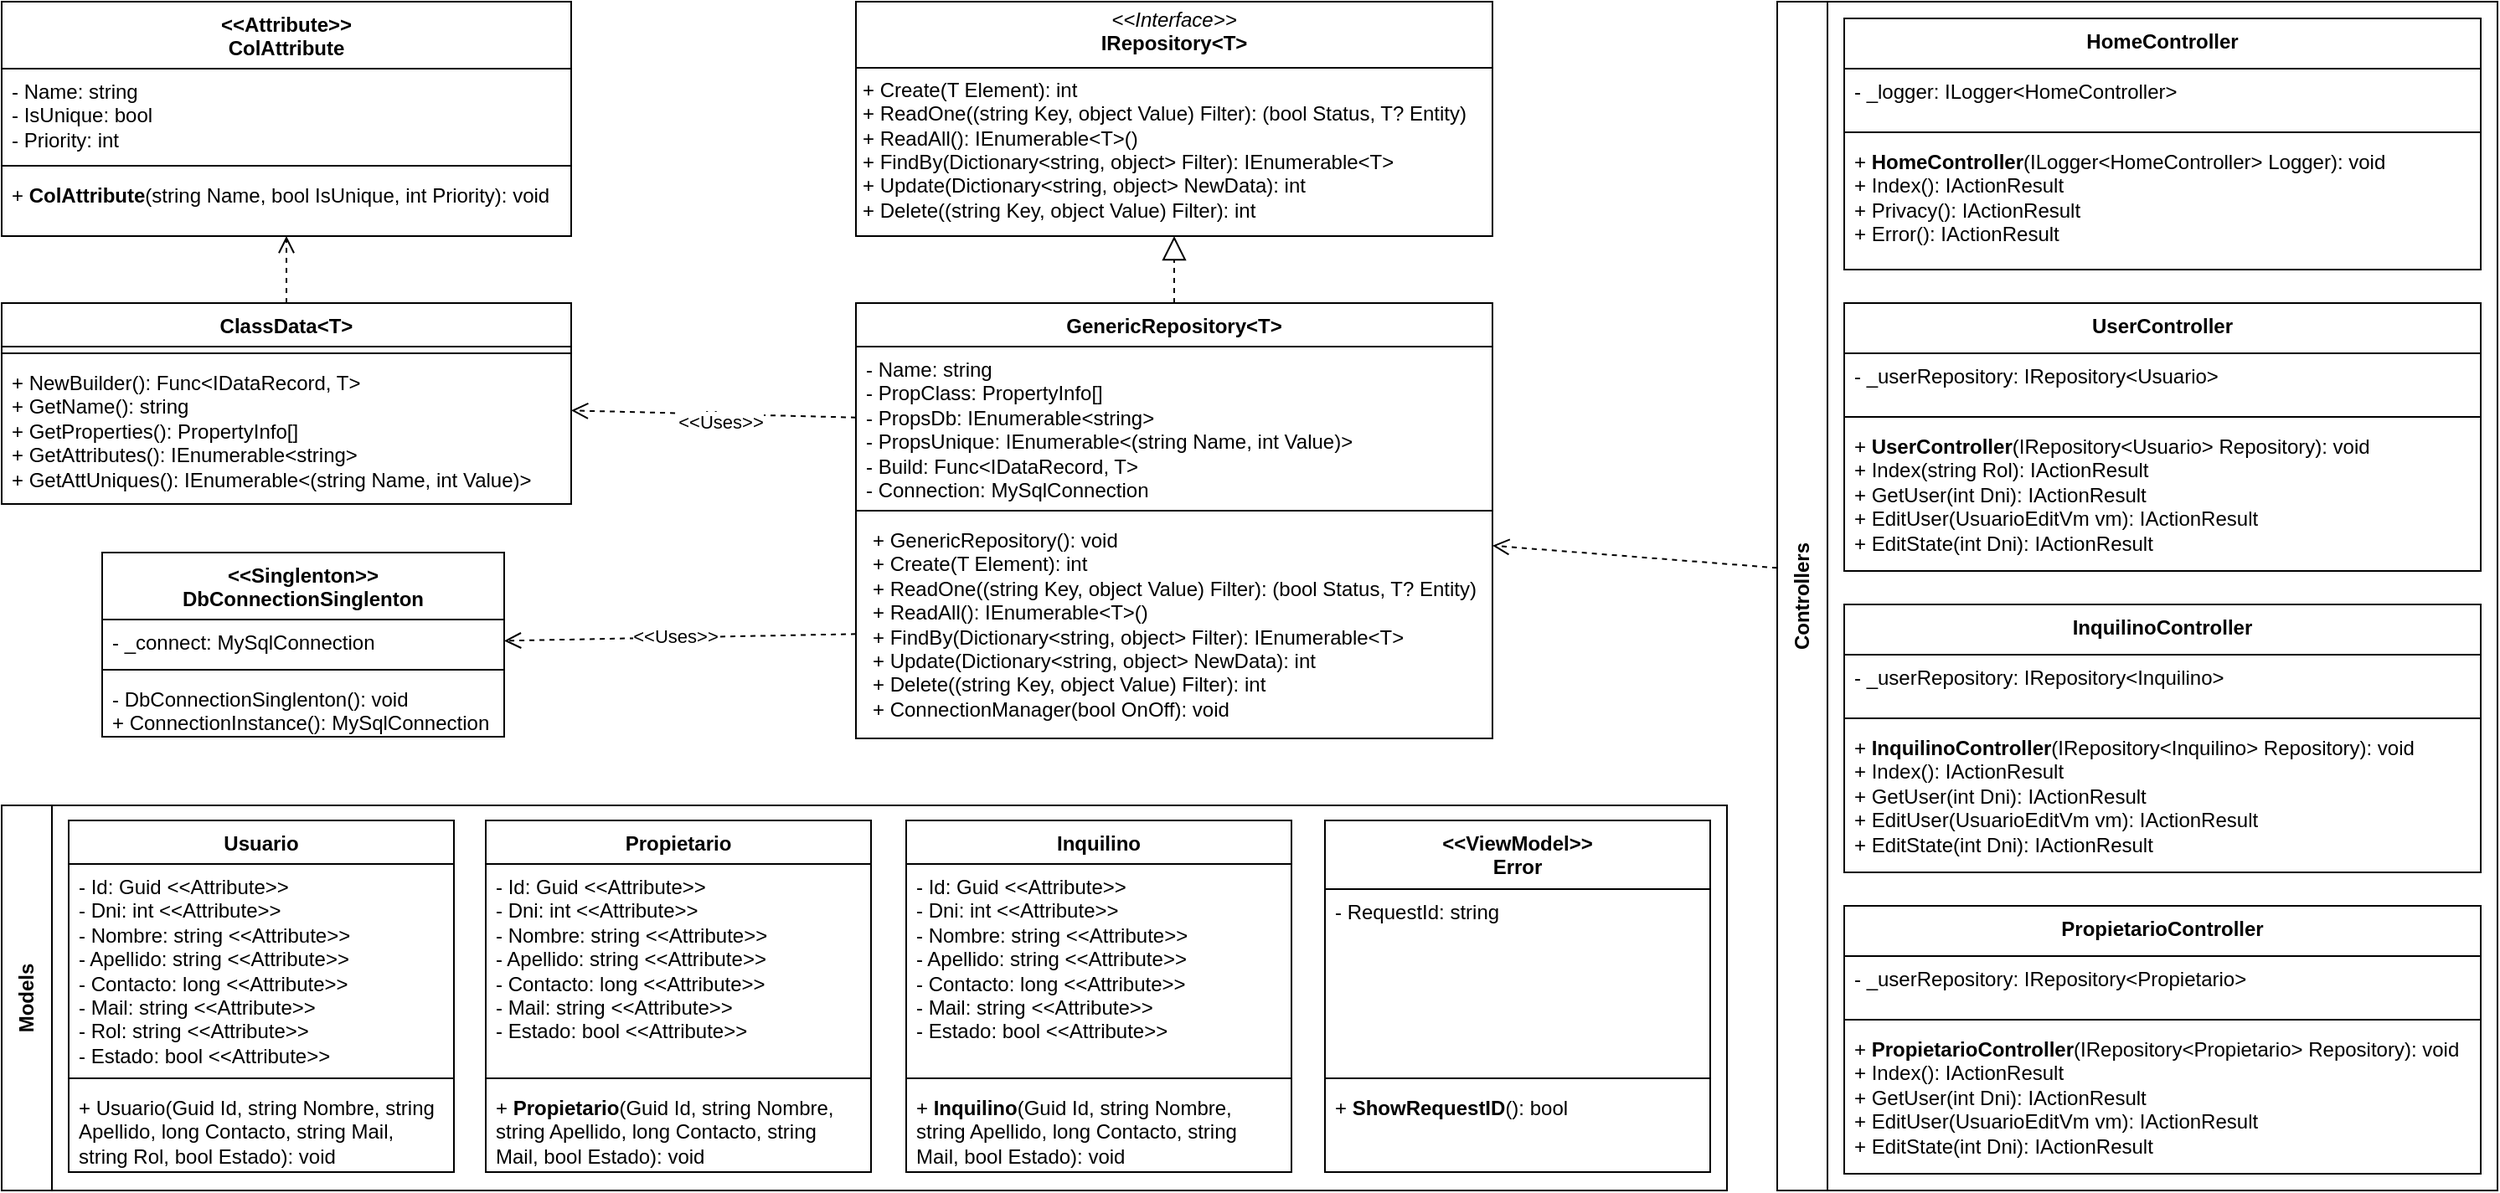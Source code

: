 <mxfile version="28.1.2">
  <diagram id="C5RBs43oDa-KdzZeNtuy" name="Page-1">
    <mxGraphModel dx="1169" dy="498" grid="1" gridSize="10" guides="1" tooltips="1" connect="1" arrows="1" fold="1" page="1" pageScale="1" pageWidth="827" pageHeight="1169" math="0" shadow="0">
      <root>
        <mxCell id="WIyWlLk6GJQsqaUBKTNV-0" />
        <mxCell id="WIyWlLk6GJQsqaUBKTNV-1" parent="WIyWlLk6GJQsqaUBKTNV-0" />
        <mxCell id="rSZDTC5wtgJCCK9zVs8c-1" value="&lt;p style=&quot;margin:0px;margin-top:4px;text-align:center;&quot;&gt;&lt;i&gt;&amp;lt;&amp;lt;Interface&amp;gt;&amp;gt;&lt;/i&gt;&lt;br&gt;&lt;b&gt;IRepository&amp;lt;T&amp;gt;&lt;/b&gt;&lt;/p&gt;&lt;hr size=&quot;1&quot; style=&quot;border-style:solid;&quot;&gt;&lt;p style=&quot;margin:0px;margin-left:4px;&quot;&gt;+ Create(T Element): int&lt;br&gt;+ ReadOne((string Key, object Value) Filter):&amp;nbsp;&lt;span style=&quot;background-color: transparent; color: light-dark(rgb(0, 0, 0), rgb(255, 255, 255));&quot;&gt;(bool Status, T? Entity)&lt;/span&gt;&lt;/p&gt;&lt;p style=&quot;margin:0px;margin-left:4px;&quot;&gt;&lt;span style=&quot;background-color: transparent; color: light-dark(rgb(0, 0, 0), rgb(255, 255, 255));&quot;&gt;+ ReadAll(): IEnumerable&amp;lt;T&amp;gt;()&lt;/span&gt;&lt;/p&gt;&lt;p style=&quot;margin:0px;margin-left:4px;&quot;&gt;&lt;span style=&quot;background-color: transparent; color: light-dark(rgb(0, 0, 0), rgb(255, 255, 255));&quot;&gt;+ FindBy(Dictionary&amp;lt;string, object&amp;gt; Filter): IEnumerable&amp;lt;T&amp;gt;&lt;/span&gt;&lt;/p&gt;&lt;p style=&quot;margin:0px;margin-left:4px;&quot;&gt;&lt;span style=&quot;background-color: transparent; color: light-dark(rgb(0, 0, 0), rgb(255, 255, 255));&quot;&gt;+ Update(&lt;/span&gt;&lt;span style=&quot;background-color: transparent; color: light-dark(rgb(0, 0, 0), rgb(255, 255, 255));&quot;&gt;Dictionary&amp;lt;string, object&amp;gt; NewData&lt;/span&gt;&lt;span style=&quot;background-color: transparent; color: light-dark(rgb(0, 0, 0), rgb(255, 255, 255));&quot;&gt;): int&lt;/span&gt;&lt;/p&gt;&lt;p style=&quot;margin:0px;margin-left:4px;&quot;&gt;&lt;span style=&quot;background-color: transparent; color: light-dark(rgb(0, 0, 0), rgb(255, 255, 255));&quot;&gt;+ Delete(&lt;/span&gt;&lt;span style=&quot;background-color: transparent; color: light-dark(rgb(0, 0, 0), rgb(255, 255, 255));&quot;&gt;(string Key, object Value) Filter&lt;/span&gt;&lt;span style=&quot;background-color: transparent; color: light-dark(rgb(0, 0, 0), rgb(255, 255, 255));&quot;&gt;): int&lt;/span&gt;&lt;/p&gt;" style="verticalAlign=top;align=left;overflow=fill;html=1;whiteSpace=wrap;" vertex="1" parent="WIyWlLk6GJQsqaUBKTNV-1">
          <mxGeometry x="530" y="20" width="380" height="140" as="geometry" />
        </mxCell>
        <mxCell id="rSZDTC5wtgJCCK9zVs8c-2" value="&lt;div&gt;&amp;lt;&amp;lt;Singlenton&amp;gt;&amp;gt;&lt;/div&gt;DbConnectionSinglenton" style="swimlane;fontStyle=1;align=center;verticalAlign=top;childLayout=stackLayout;horizontal=1;startSize=40;horizontalStack=0;resizeParent=1;resizeParentMax=0;resizeLast=0;collapsible=1;marginBottom=0;whiteSpace=wrap;html=1;" vertex="1" parent="WIyWlLk6GJQsqaUBKTNV-1">
          <mxGeometry x="80" y="349" width="240" height="110" as="geometry" />
        </mxCell>
        <mxCell id="rSZDTC5wtgJCCK9zVs8c-3" value="- _connect: MySqlConnection" style="text;strokeColor=none;fillColor=none;align=left;verticalAlign=top;spacingLeft=4;spacingRight=4;overflow=hidden;rotatable=0;points=[[0,0.5],[1,0.5]];portConstraint=eastwest;whiteSpace=wrap;html=1;" vertex="1" parent="rSZDTC5wtgJCCK9zVs8c-2">
          <mxGeometry y="40" width="240" height="26" as="geometry" />
        </mxCell>
        <mxCell id="rSZDTC5wtgJCCK9zVs8c-4" value="" style="line;strokeWidth=1;fillColor=none;align=left;verticalAlign=middle;spacingTop=-1;spacingLeft=3;spacingRight=3;rotatable=0;labelPosition=right;points=[];portConstraint=eastwest;strokeColor=inherit;" vertex="1" parent="rSZDTC5wtgJCCK9zVs8c-2">
          <mxGeometry y="66" width="240" height="8" as="geometry" />
        </mxCell>
        <mxCell id="rSZDTC5wtgJCCK9zVs8c-5" value="- DbConnectionSinglenton(): void&lt;div&gt;+ ConnectionInstance(): MySqlConnection&lt;/div&gt;" style="text;strokeColor=none;fillColor=none;align=left;verticalAlign=top;spacingLeft=4;spacingRight=4;overflow=hidden;rotatable=0;points=[[0,0.5],[1,0.5]];portConstraint=eastwest;whiteSpace=wrap;html=1;" vertex="1" parent="rSZDTC5wtgJCCK9zVs8c-2">
          <mxGeometry y="74" width="240" height="36" as="geometry" />
        </mxCell>
        <mxCell id="rSZDTC5wtgJCCK9zVs8c-6" value="GenericRepository&amp;lt;T&amp;gt;" style="swimlane;fontStyle=1;align=center;verticalAlign=top;childLayout=stackLayout;horizontal=1;startSize=26;horizontalStack=0;resizeParent=1;resizeParentMax=0;resizeLast=0;collapsible=1;marginBottom=0;whiteSpace=wrap;html=1;" vertex="1" parent="WIyWlLk6GJQsqaUBKTNV-1">
          <mxGeometry x="530" y="200" width="380" height="260" as="geometry" />
        </mxCell>
        <mxCell id="rSZDTC5wtgJCCK9zVs8c-7" value="- Name: string&lt;div&gt;- PropClass: PropertyInfo[]&lt;/div&gt;&lt;div&gt;- PropsDb: IEnumerable&amp;lt;string&amp;gt;&lt;/div&gt;&lt;div&gt;- PropsUnique: IEnumerable&amp;lt;(string Name, int Value)&amp;gt;&lt;/div&gt;&lt;div&gt;- Build: Func&amp;lt;IDataRecord, T&amp;gt;&lt;/div&gt;&lt;div&gt;- Connection: MySqlConnection&lt;/div&gt;" style="text;strokeColor=none;fillColor=none;align=left;verticalAlign=top;spacingLeft=4;spacingRight=4;overflow=hidden;rotatable=0;points=[[0,0.5],[1,0.5]];portConstraint=eastwest;whiteSpace=wrap;html=1;" vertex="1" parent="rSZDTC5wtgJCCK9zVs8c-6">
          <mxGeometry y="26" width="380" height="94" as="geometry" />
        </mxCell>
        <mxCell id="rSZDTC5wtgJCCK9zVs8c-8" value="" style="line;strokeWidth=1;fillColor=none;align=left;verticalAlign=middle;spacingTop=-1;spacingLeft=3;spacingRight=3;rotatable=0;labelPosition=right;points=[];portConstraint=eastwest;strokeColor=inherit;" vertex="1" parent="rSZDTC5wtgJCCK9zVs8c-6">
          <mxGeometry y="120" width="380" height="8" as="geometry" />
        </mxCell>
        <mxCell id="rSZDTC5wtgJCCK9zVs8c-9" value="&lt;div&gt;&lt;p style=&quot;margin: 0px 0px 0px 4px;&quot;&gt;+ GenericRepository(): void&lt;/p&gt;&lt;p style=&quot;margin: 0px 0px 0px 4px;&quot;&gt;+ Create(T Element): int&lt;br&gt;+ ReadOne((string Key, object Value) Filter):&amp;nbsp;&lt;span style=&quot;background-color: transparent; color: light-dark(rgb(0, 0, 0), rgb(255, 255, 255));&quot;&gt;(bool Status, T? Entity)&lt;/span&gt;&lt;/p&gt;&lt;p style=&quot;margin: 0px 0px 0px 4px;&quot;&gt;&lt;span style=&quot;background-color: transparent; color: light-dark(rgb(0, 0, 0), rgb(255, 255, 255));&quot;&gt;+ ReadAll(): IEnumerable&amp;lt;T&amp;gt;()&lt;/span&gt;&lt;/p&gt;&lt;p style=&quot;margin: 0px 0px 0px 4px;&quot;&gt;&lt;span style=&quot;background-color: transparent; color: light-dark(rgb(0, 0, 0), rgb(255, 255, 255));&quot;&gt;+ FindBy(Dictionary&amp;lt;string, object&amp;gt; Filter): IEnumerable&amp;lt;T&amp;gt;&lt;/span&gt;&lt;/p&gt;&lt;p style=&quot;margin: 0px 0px 0px 4px;&quot;&gt;&lt;span style=&quot;background-color: transparent; color: light-dark(rgb(0, 0, 0), rgb(255, 255, 255));&quot;&gt;+ Update(&lt;/span&gt;&lt;span style=&quot;background-color: transparent; color: light-dark(rgb(0, 0, 0), rgb(255, 255, 255));&quot;&gt;Dictionary&amp;lt;string, object&amp;gt; NewData&lt;/span&gt;&lt;span style=&quot;background-color: transparent; color: light-dark(rgb(0, 0, 0), rgb(255, 255, 255));&quot;&gt;): int&lt;/span&gt;&lt;/p&gt;&lt;p style=&quot;margin: 0px 0px 0px 4px;&quot;&gt;&lt;span style=&quot;background-color: transparent; color: light-dark(rgb(0, 0, 0), rgb(255, 255, 255));&quot;&gt;+ Delete(&lt;/span&gt;&lt;span style=&quot;background-color: transparent; color: light-dark(rgb(0, 0, 0), rgb(255, 255, 255));&quot;&gt;(string Key, object Value) Filter&lt;/span&gt;&lt;span style=&quot;background-color: transparent; color: light-dark(rgb(0, 0, 0), rgb(255, 255, 255));&quot;&gt;): int&lt;/span&gt;&lt;/p&gt;&lt;p style=&quot;margin: 0px 0px 0px 4px;&quot;&gt;&lt;span style=&quot;color: light-dark(rgb(0, 0, 0), rgb(255, 255, 255)); background-color: transparent;&quot;&gt;+ ConnectionManager(bool OnOff&lt;/span&gt;&lt;span style=&quot;color: light-dark(rgb(0, 0, 0), rgb(255, 255, 255)); background-color: transparent;&quot;&gt;): void&lt;/span&gt;&lt;span style=&quot;background-color: transparent; color: light-dark(rgb(0, 0, 0), rgb(255, 255, 255));&quot;&gt;&lt;/span&gt;&lt;/p&gt;&lt;/div&gt;" style="text;strokeColor=none;fillColor=none;align=left;verticalAlign=top;spacingLeft=4;spacingRight=4;overflow=hidden;rotatable=0;points=[[0,0.5],[1,0.5]];portConstraint=eastwest;whiteSpace=wrap;html=1;" vertex="1" parent="rSZDTC5wtgJCCK9zVs8c-6">
          <mxGeometry y="128" width="380" height="132" as="geometry" />
        </mxCell>
        <mxCell id="rSZDTC5wtgJCCK9zVs8c-27" value="Controllers" style="swimlane;horizontal=0;whiteSpace=wrap;html=1;startSize=30;" vertex="1" parent="WIyWlLk6GJQsqaUBKTNV-1">
          <mxGeometry x="1080" y="20" width="430" height="710" as="geometry" />
        </mxCell>
        <mxCell id="rSZDTC5wtgJCCK9zVs8c-28" value="UserController" style="swimlane;fontStyle=1;align=center;verticalAlign=top;childLayout=stackLayout;horizontal=1;startSize=30;horizontalStack=0;resizeParent=1;resizeParentMax=0;resizeLast=0;collapsible=1;marginBottom=0;whiteSpace=wrap;html=1;" vertex="1" parent="rSZDTC5wtgJCCK9zVs8c-27">
          <mxGeometry x="40" y="180" width="380" height="160" as="geometry" />
        </mxCell>
        <mxCell id="rSZDTC5wtgJCCK9zVs8c-29" value="- _userRepository: IRepository&amp;lt;Usuario&amp;gt;" style="text;strokeColor=none;fillColor=none;align=left;verticalAlign=top;spacingLeft=4;spacingRight=4;overflow=hidden;rotatable=0;points=[[0,0.5],[1,0.5]];portConstraint=eastwest;whiteSpace=wrap;html=1;" vertex="1" parent="rSZDTC5wtgJCCK9zVs8c-28">
          <mxGeometry y="30" width="380" height="34" as="geometry" />
        </mxCell>
        <mxCell id="rSZDTC5wtgJCCK9zVs8c-30" value="" style="line;strokeWidth=1;fillColor=none;align=left;verticalAlign=middle;spacingTop=-1;spacingLeft=3;spacingRight=3;rotatable=0;labelPosition=right;points=[];portConstraint=eastwest;strokeColor=inherit;" vertex="1" parent="rSZDTC5wtgJCCK9zVs8c-28">
          <mxGeometry y="64" width="380" height="8" as="geometry" />
        </mxCell>
        <mxCell id="rSZDTC5wtgJCCK9zVs8c-31" value="+&amp;nbsp;&lt;span style=&quot;font-weight: 700; text-align: center;&quot;&gt;UserController&lt;/span&gt;(IRepository&amp;lt;Usuario&amp;gt; Repository): void&lt;div&gt;+ Index(string Rol): IActionResult&lt;/div&gt;&lt;div&gt;+ GetUser(int Dni): IActionResult&lt;/div&gt;&lt;div&gt;+ EditUser(UsuarioEditVm vm): IActionResult&lt;/div&gt;&lt;div&gt;+ EditState(int Dni): IActionResult&lt;/div&gt;&lt;div&gt;&lt;br&gt;&lt;/div&gt;" style="text;strokeColor=none;fillColor=none;align=left;verticalAlign=top;spacingLeft=4;spacingRight=4;overflow=hidden;rotatable=0;points=[[0,0.5],[1,0.5]];portConstraint=eastwest;whiteSpace=wrap;html=1;" vertex="1" parent="rSZDTC5wtgJCCK9zVs8c-28">
          <mxGeometry y="72" width="380" height="88" as="geometry" />
        </mxCell>
        <mxCell id="rSZDTC5wtgJCCK9zVs8c-18" value="PropietarioController" style="swimlane;fontStyle=1;align=center;verticalAlign=top;childLayout=stackLayout;horizontal=1;startSize=30;horizontalStack=0;resizeParent=1;resizeParentMax=0;resizeLast=0;collapsible=1;marginBottom=0;whiteSpace=wrap;html=1;" vertex="1" parent="rSZDTC5wtgJCCK9zVs8c-27">
          <mxGeometry x="40" y="540" width="380" height="160" as="geometry" />
        </mxCell>
        <mxCell id="rSZDTC5wtgJCCK9zVs8c-19" value="- _userRepository: IRepository&amp;lt;Propietario&amp;gt;" style="text;strokeColor=none;fillColor=none;align=left;verticalAlign=top;spacingLeft=4;spacingRight=4;overflow=hidden;rotatable=0;points=[[0,0.5],[1,0.5]];portConstraint=eastwest;whiteSpace=wrap;html=1;" vertex="1" parent="rSZDTC5wtgJCCK9zVs8c-18">
          <mxGeometry y="30" width="380" height="34" as="geometry" />
        </mxCell>
        <mxCell id="rSZDTC5wtgJCCK9zVs8c-20" value="" style="line;strokeWidth=1;fillColor=none;align=left;verticalAlign=middle;spacingTop=-1;spacingLeft=3;spacingRight=3;rotatable=0;labelPosition=right;points=[];portConstraint=eastwest;strokeColor=inherit;" vertex="1" parent="rSZDTC5wtgJCCK9zVs8c-18">
          <mxGeometry y="64" width="380" height="8" as="geometry" />
        </mxCell>
        <mxCell id="rSZDTC5wtgJCCK9zVs8c-21" value="+&amp;nbsp;&lt;span style=&quot;font-weight: 700; text-align: center;&quot;&gt;PropietarioController&lt;/span&gt;(IRepository&amp;lt;Propietario&amp;gt; Repository): void&lt;div&gt;+ Index(): IActionResult&lt;/div&gt;&lt;div&gt;+ GetUser(int Dni): IActionResult&lt;/div&gt;&lt;div&gt;+ EditUser(UsuarioEditVm vm): IActionResult&lt;/div&gt;&lt;div&gt;+ EditState(int Dni): IActionResult&lt;/div&gt;&lt;div&gt;&lt;br&gt;&lt;/div&gt;" style="text;strokeColor=none;fillColor=none;align=left;verticalAlign=top;spacingLeft=4;spacingRight=4;overflow=hidden;rotatable=0;points=[[0,0.5],[1,0.5]];portConstraint=eastwest;whiteSpace=wrap;html=1;" vertex="1" parent="rSZDTC5wtgJCCK9zVs8c-18">
          <mxGeometry y="72" width="380" height="88" as="geometry" />
        </mxCell>
        <mxCell id="rSZDTC5wtgJCCK9zVs8c-23" value="InquilinoController" style="swimlane;fontStyle=1;align=center;verticalAlign=top;childLayout=stackLayout;horizontal=1;startSize=30;horizontalStack=0;resizeParent=1;resizeParentMax=0;resizeLast=0;collapsible=1;marginBottom=0;whiteSpace=wrap;html=1;" vertex="1" parent="rSZDTC5wtgJCCK9zVs8c-27">
          <mxGeometry x="40" y="360" width="380" height="160" as="geometry" />
        </mxCell>
        <mxCell id="rSZDTC5wtgJCCK9zVs8c-24" value="- _userRepository: IRepository&amp;lt;Inquilino&amp;gt;" style="text;strokeColor=none;fillColor=none;align=left;verticalAlign=top;spacingLeft=4;spacingRight=4;overflow=hidden;rotatable=0;points=[[0,0.5],[1,0.5]];portConstraint=eastwest;whiteSpace=wrap;html=1;" vertex="1" parent="rSZDTC5wtgJCCK9zVs8c-23">
          <mxGeometry y="30" width="380" height="34" as="geometry" />
        </mxCell>
        <mxCell id="rSZDTC5wtgJCCK9zVs8c-25" value="" style="line;strokeWidth=1;fillColor=none;align=left;verticalAlign=middle;spacingTop=-1;spacingLeft=3;spacingRight=3;rotatable=0;labelPosition=right;points=[];portConstraint=eastwest;strokeColor=inherit;" vertex="1" parent="rSZDTC5wtgJCCK9zVs8c-23">
          <mxGeometry y="64" width="380" height="8" as="geometry" />
        </mxCell>
        <mxCell id="rSZDTC5wtgJCCK9zVs8c-26" value="+&amp;nbsp;&lt;span style=&quot;font-weight: 700; text-align: center;&quot;&gt;InquilinoController&lt;/span&gt;(IRepository&amp;lt;Inquilino&amp;gt; Repository): void&lt;div&gt;+ Index(): IActionResult&lt;/div&gt;&lt;div&gt;+ GetUser(int Dni): IActionResult&lt;/div&gt;&lt;div&gt;+ EditUser(UsuarioEditVm vm): IActionResult&lt;/div&gt;&lt;div&gt;+ EditState(int Dni): IActionResult&lt;/div&gt;&lt;div&gt;&lt;br&gt;&lt;/div&gt;" style="text;strokeColor=none;fillColor=none;align=left;verticalAlign=top;spacingLeft=4;spacingRight=4;overflow=hidden;rotatable=0;points=[[0,0.5],[1,0.5]];portConstraint=eastwest;whiteSpace=wrap;html=1;" vertex="1" parent="rSZDTC5wtgJCCK9zVs8c-23">
          <mxGeometry y="72" width="380" height="88" as="geometry" />
        </mxCell>
        <mxCell id="rSZDTC5wtgJCCK9zVs8c-14" value="HomeController" style="swimlane;fontStyle=1;align=center;verticalAlign=top;childLayout=stackLayout;horizontal=1;startSize=30;horizontalStack=0;resizeParent=1;resizeParentMax=0;resizeLast=0;collapsible=1;marginBottom=0;whiteSpace=wrap;html=1;" vertex="1" parent="rSZDTC5wtgJCCK9zVs8c-27">
          <mxGeometry x="40" y="10" width="380" height="150" as="geometry" />
        </mxCell>
        <mxCell id="rSZDTC5wtgJCCK9zVs8c-15" value="- _logger: ILogger&amp;lt;HomeController&amp;gt;" style="text;strokeColor=none;fillColor=none;align=left;verticalAlign=top;spacingLeft=4;spacingRight=4;overflow=hidden;rotatable=0;points=[[0,0.5],[1,0.5]];portConstraint=eastwest;whiteSpace=wrap;html=1;" vertex="1" parent="rSZDTC5wtgJCCK9zVs8c-14">
          <mxGeometry y="30" width="380" height="34" as="geometry" />
        </mxCell>
        <mxCell id="rSZDTC5wtgJCCK9zVs8c-16" value="" style="line;strokeWidth=1;fillColor=none;align=left;verticalAlign=middle;spacingTop=-1;spacingLeft=3;spacingRight=3;rotatable=0;labelPosition=right;points=[];portConstraint=eastwest;strokeColor=inherit;" vertex="1" parent="rSZDTC5wtgJCCK9zVs8c-14">
          <mxGeometry y="64" width="380" height="8" as="geometry" />
        </mxCell>
        <mxCell id="rSZDTC5wtgJCCK9zVs8c-17" value="+&amp;nbsp;&lt;span style=&quot;font-weight: 700; text-align: center;&quot;&gt;HomeController&lt;/span&gt;(ILogger&amp;lt;HomeController&amp;gt; Logger): void&lt;div&gt;+ Index(): IActionResult&lt;/div&gt;&lt;div&gt;+ Privacy(): IActionResult&lt;/div&gt;&lt;div&gt;+ Error(): IActionResult&lt;/div&gt;&lt;div&gt;&lt;br&gt;&lt;/div&gt;&lt;div&gt;&lt;br&gt;&lt;/div&gt;" style="text;strokeColor=none;fillColor=none;align=left;verticalAlign=top;spacingLeft=4;spacingRight=4;overflow=hidden;rotatable=0;points=[[0,0.5],[1,0.5]];portConstraint=eastwest;whiteSpace=wrap;html=1;" vertex="1" parent="rSZDTC5wtgJCCK9zVs8c-14">
          <mxGeometry y="72" width="380" height="78" as="geometry" />
        </mxCell>
        <mxCell id="rSZDTC5wtgJCCK9zVs8c-32" value="Models" style="swimlane;horizontal=0;whiteSpace=wrap;html=1;startSize=30;" vertex="1" parent="WIyWlLk6GJQsqaUBKTNV-1">
          <mxGeometry x="20" y="500" width="1030" height="230" as="geometry" />
        </mxCell>
        <mxCell id="rSZDTC5wtgJCCK9zVs8c-50" value="Usuario" style="swimlane;fontStyle=1;align=center;verticalAlign=top;childLayout=stackLayout;horizontal=1;startSize=26;horizontalStack=0;resizeParent=1;resizeParentMax=0;resizeLast=0;collapsible=1;marginBottom=0;whiteSpace=wrap;html=1;" vertex="1" parent="rSZDTC5wtgJCCK9zVs8c-32">
          <mxGeometry x="40" y="9" width="230" height="210" as="geometry" />
        </mxCell>
        <mxCell id="rSZDTC5wtgJCCK9zVs8c-51" value="- Id: Guid&amp;nbsp;&amp;lt;&amp;lt;Attribute&amp;gt;&amp;gt;&lt;div&gt;- Dni: int&lt;span style=&quot;background-color: transparent; color: light-dark(rgb(0, 0, 0), rgb(255, 255, 255));&quot;&gt;&amp;nbsp;&lt;/span&gt;&lt;span style=&quot;background-color: transparent; color: light-dark(rgb(0, 0, 0), rgb(255, 255, 255));&quot;&gt;&amp;lt;&amp;lt;Attribute&amp;gt;&amp;gt;&lt;/span&gt;&lt;/div&gt;&lt;div&gt;- Nombre: string&lt;span style=&quot;background-color: transparent; color: light-dark(rgb(0, 0, 0), rgb(255, 255, 255));&quot;&gt;&amp;nbsp;&lt;/span&gt;&lt;span style=&quot;background-color: transparent; color: light-dark(rgb(0, 0, 0), rgb(255, 255, 255));&quot;&gt;&amp;lt;&amp;lt;Attribute&amp;gt;&amp;gt;&lt;/span&gt;&lt;/div&gt;&lt;div&gt;- Apellido: string&lt;span style=&quot;background-color: transparent; color: light-dark(rgb(0, 0, 0), rgb(255, 255, 255));&quot;&gt;&amp;nbsp;&lt;/span&gt;&lt;span style=&quot;background-color: transparent; color: light-dark(rgb(0, 0, 0), rgb(255, 255, 255));&quot;&gt;&amp;lt;&amp;lt;Attribute&amp;gt;&amp;gt;&lt;/span&gt;&lt;/div&gt;&lt;div&gt;- Contacto: long&lt;span style=&quot;background-color: transparent; color: light-dark(rgb(0, 0, 0), rgb(255, 255, 255));&quot;&gt;&amp;nbsp;&lt;/span&gt;&lt;span style=&quot;background-color: transparent; color: light-dark(rgb(0, 0, 0), rgb(255, 255, 255));&quot;&gt;&amp;lt;&amp;lt;Attribute&amp;gt;&amp;gt;&lt;/span&gt;&lt;/div&gt;&lt;div&gt;- Mail: string&lt;span style=&quot;background-color: transparent; color: light-dark(rgb(0, 0, 0), rgb(255, 255, 255));&quot;&gt;&amp;nbsp;&lt;/span&gt;&lt;span style=&quot;background-color: transparent; color: light-dark(rgb(0, 0, 0), rgb(255, 255, 255));&quot;&gt;&amp;lt;&amp;lt;Attribute&amp;gt;&amp;gt;&lt;/span&gt;&lt;/div&gt;&lt;div&gt;- Rol: string&lt;span style=&quot;background-color: transparent; color: light-dark(rgb(0, 0, 0), rgb(255, 255, 255));&quot;&gt;&amp;nbsp;&lt;/span&gt;&lt;span style=&quot;background-color: transparent; color: light-dark(rgb(0, 0, 0), rgb(255, 255, 255));&quot;&gt;&amp;lt;&amp;lt;Attribute&amp;gt;&amp;gt;&lt;/span&gt;&lt;/div&gt;&lt;div&gt;- Estado: bool &amp;lt;&amp;lt;Attribute&amp;gt;&amp;gt;&lt;/div&gt;" style="text;strokeColor=none;fillColor=none;align=left;verticalAlign=top;spacingLeft=4;spacingRight=4;overflow=hidden;rotatable=0;points=[[0,0.5],[1,0.5]];portConstraint=eastwest;whiteSpace=wrap;html=1;" vertex="1" parent="rSZDTC5wtgJCCK9zVs8c-50">
          <mxGeometry y="26" width="230" height="124" as="geometry" />
        </mxCell>
        <mxCell id="rSZDTC5wtgJCCK9zVs8c-52" value="" style="line;strokeWidth=1;fillColor=none;align=left;verticalAlign=middle;spacingTop=-1;spacingLeft=3;spacingRight=3;rotatable=0;labelPosition=right;points=[];portConstraint=eastwest;strokeColor=inherit;" vertex="1" parent="rSZDTC5wtgJCCK9zVs8c-50">
          <mxGeometry y="150" width="230" height="8" as="geometry" />
        </mxCell>
        <mxCell id="rSZDTC5wtgJCCK9zVs8c-53" value="+ Usuario(Guid Id, string Nombre, string Apellido, long Contacto, string Mail, string Rol, bool Estado): void" style="text;strokeColor=none;fillColor=none;align=left;verticalAlign=top;spacingLeft=4;spacingRight=4;overflow=hidden;rotatable=0;points=[[0,0.5],[1,0.5]];portConstraint=eastwest;whiteSpace=wrap;html=1;" vertex="1" parent="rSZDTC5wtgJCCK9zVs8c-50">
          <mxGeometry y="158" width="230" height="52" as="geometry" />
        </mxCell>
        <mxCell id="rSZDTC5wtgJCCK9zVs8c-55" value="Propietario" style="swimlane;fontStyle=1;align=center;verticalAlign=top;childLayout=stackLayout;horizontal=1;startSize=26;horizontalStack=0;resizeParent=1;resizeParentMax=0;resizeLast=0;collapsible=1;marginBottom=0;whiteSpace=wrap;html=1;" vertex="1" parent="rSZDTC5wtgJCCK9zVs8c-32">
          <mxGeometry x="289" y="9" width="230" height="210" as="geometry" />
        </mxCell>
        <mxCell id="rSZDTC5wtgJCCK9zVs8c-56" value="- Id: Guid&amp;nbsp;&amp;lt;&amp;lt;Attribute&amp;gt;&amp;gt;&lt;div&gt;- Dni: int&lt;span style=&quot;background-color: transparent; color: light-dark(rgb(0, 0, 0), rgb(255, 255, 255));&quot;&gt;&amp;nbsp;&lt;/span&gt;&lt;span style=&quot;background-color: transparent; color: light-dark(rgb(0, 0, 0), rgb(255, 255, 255));&quot;&gt;&amp;lt;&amp;lt;Attribute&amp;gt;&amp;gt;&lt;/span&gt;&lt;/div&gt;&lt;div&gt;- Nombre: string&lt;span style=&quot;background-color: transparent; color: light-dark(rgb(0, 0, 0), rgb(255, 255, 255));&quot;&gt;&amp;nbsp;&lt;/span&gt;&lt;span style=&quot;background-color: transparent; color: light-dark(rgb(0, 0, 0), rgb(255, 255, 255));&quot;&gt;&amp;lt;&amp;lt;Attribute&amp;gt;&amp;gt;&lt;/span&gt;&lt;/div&gt;&lt;div&gt;- Apellido: string&lt;span style=&quot;background-color: transparent; color: light-dark(rgb(0, 0, 0), rgb(255, 255, 255));&quot;&gt;&amp;nbsp;&lt;/span&gt;&lt;span style=&quot;background-color: transparent; color: light-dark(rgb(0, 0, 0), rgb(255, 255, 255));&quot;&gt;&amp;lt;&amp;lt;Attribute&amp;gt;&amp;gt;&lt;/span&gt;&lt;/div&gt;&lt;div&gt;- Contacto: long&lt;span style=&quot;background-color: transparent; color: light-dark(rgb(0, 0, 0), rgb(255, 255, 255));&quot;&gt;&amp;nbsp;&lt;/span&gt;&lt;span style=&quot;background-color: transparent; color: light-dark(rgb(0, 0, 0), rgb(255, 255, 255));&quot;&gt;&amp;lt;&amp;lt;Attribute&amp;gt;&amp;gt;&lt;/span&gt;&lt;/div&gt;&lt;div&gt;- Mail: string&lt;span style=&quot;background-color: transparent; color: light-dark(rgb(0, 0, 0), rgb(255, 255, 255));&quot;&gt;&amp;nbsp;&lt;/span&gt;&lt;span style=&quot;background-color: transparent; color: light-dark(rgb(0, 0, 0), rgb(255, 255, 255));&quot;&gt;&amp;lt;&amp;lt;Attribute&amp;gt;&amp;gt;&lt;/span&gt;&lt;/div&gt;&lt;div&gt;- Estado: bool&lt;span style=&quot;background-color: transparent; color: light-dark(rgb(0, 0, 0), rgb(255, 255, 255));&quot;&gt;&amp;nbsp;&lt;/span&gt;&lt;span style=&quot;background-color: transparent; color: light-dark(rgb(0, 0, 0), rgb(255, 255, 255));&quot;&gt;&amp;lt;&amp;lt;Attribute&amp;gt;&amp;gt;&lt;/span&gt;&lt;/div&gt;" style="text;strokeColor=none;fillColor=none;align=left;verticalAlign=top;spacingLeft=4;spacingRight=4;overflow=hidden;rotatable=0;points=[[0,0.5],[1,0.5]];portConstraint=eastwest;whiteSpace=wrap;html=1;" vertex="1" parent="rSZDTC5wtgJCCK9zVs8c-55">
          <mxGeometry y="26" width="230" height="124" as="geometry" />
        </mxCell>
        <mxCell id="rSZDTC5wtgJCCK9zVs8c-57" value="" style="line;strokeWidth=1;fillColor=none;align=left;verticalAlign=middle;spacingTop=-1;spacingLeft=3;spacingRight=3;rotatable=0;labelPosition=right;points=[];portConstraint=eastwest;strokeColor=inherit;" vertex="1" parent="rSZDTC5wtgJCCK9zVs8c-55">
          <mxGeometry y="150" width="230" height="8" as="geometry" />
        </mxCell>
        <mxCell id="rSZDTC5wtgJCCK9zVs8c-58" value="+&amp;nbsp;&lt;span style=&quot;font-weight: 700; text-align: center;&quot;&gt;Propietario&lt;/span&gt;(Guid Id, string Nombre, string Apellido, long Contacto, string Mail, bool Estado): void" style="text;strokeColor=none;fillColor=none;align=left;verticalAlign=top;spacingLeft=4;spacingRight=4;overflow=hidden;rotatable=0;points=[[0,0.5],[1,0.5]];portConstraint=eastwest;whiteSpace=wrap;html=1;" vertex="1" parent="rSZDTC5wtgJCCK9zVs8c-55">
          <mxGeometry y="158" width="230" height="52" as="geometry" />
        </mxCell>
        <mxCell id="rSZDTC5wtgJCCK9zVs8c-59" value="Inquilino" style="swimlane;fontStyle=1;align=center;verticalAlign=top;childLayout=stackLayout;horizontal=1;startSize=26;horizontalStack=0;resizeParent=1;resizeParentMax=0;resizeLast=0;collapsible=1;marginBottom=0;whiteSpace=wrap;html=1;" vertex="1" parent="rSZDTC5wtgJCCK9zVs8c-32">
          <mxGeometry x="540" y="9" width="230" height="210" as="geometry" />
        </mxCell>
        <mxCell id="rSZDTC5wtgJCCK9zVs8c-60" value="- Id: Guid&amp;nbsp;&amp;lt;&amp;lt;Attribute&amp;gt;&amp;gt;&lt;div&gt;- Dni: int&lt;span style=&quot;background-color: transparent; color: light-dark(rgb(0, 0, 0), rgb(255, 255, 255));&quot;&gt;&amp;nbsp;&lt;/span&gt;&lt;span style=&quot;background-color: transparent; color: light-dark(rgb(0, 0, 0), rgb(255, 255, 255));&quot;&gt;&amp;lt;&amp;lt;Attribute&amp;gt;&amp;gt;&lt;/span&gt;&lt;/div&gt;&lt;div&gt;- Nombre: string&lt;span style=&quot;background-color: transparent; color: light-dark(rgb(0, 0, 0), rgb(255, 255, 255));&quot;&gt;&amp;nbsp;&lt;/span&gt;&lt;span style=&quot;background-color: transparent; color: light-dark(rgb(0, 0, 0), rgb(255, 255, 255));&quot;&gt;&amp;lt;&amp;lt;Attribute&amp;gt;&amp;gt;&lt;/span&gt;&lt;/div&gt;&lt;div&gt;- Apellido: string&lt;span style=&quot;background-color: transparent; color: light-dark(rgb(0, 0, 0), rgb(255, 255, 255));&quot;&gt;&amp;nbsp;&lt;/span&gt;&lt;span style=&quot;background-color: transparent; color: light-dark(rgb(0, 0, 0), rgb(255, 255, 255));&quot;&gt;&amp;lt;&amp;lt;Attribute&amp;gt;&amp;gt;&lt;/span&gt;&lt;/div&gt;&lt;div&gt;- Contacto: long&lt;span style=&quot;background-color: transparent; color: light-dark(rgb(0, 0, 0), rgb(255, 255, 255));&quot;&gt;&amp;nbsp;&lt;/span&gt;&lt;span style=&quot;background-color: transparent; color: light-dark(rgb(0, 0, 0), rgb(255, 255, 255));&quot;&gt;&amp;lt;&amp;lt;Attribute&amp;gt;&amp;gt;&lt;/span&gt;&lt;/div&gt;&lt;div&gt;- Mail: string&lt;span style=&quot;background-color: transparent; color: light-dark(rgb(0, 0, 0), rgb(255, 255, 255));&quot;&gt;&amp;nbsp;&lt;/span&gt;&lt;span style=&quot;background-color: transparent; color: light-dark(rgb(0, 0, 0), rgb(255, 255, 255));&quot;&gt;&amp;lt;&amp;lt;Attribute&amp;gt;&amp;gt;&lt;/span&gt;&lt;/div&gt;&lt;div&gt;- Estado: bool&lt;span style=&quot;background-color: transparent; color: light-dark(rgb(0, 0, 0), rgb(255, 255, 255));&quot;&gt;&amp;nbsp;&lt;/span&gt;&lt;span style=&quot;background-color: transparent; color: light-dark(rgb(0, 0, 0), rgb(255, 255, 255));&quot;&gt;&amp;lt;&amp;lt;Attribute&amp;gt;&amp;gt;&lt;/span&gt;&lt;/div&gt;" style="text;strokeColor=none;fillColor=none;align=left;verticalAlign=top;spacingLeft=4;spacingRight=4;overflow=hidden;rotatable=0;points=[[0,0.5],[1,0.5]];portConstraint=eastwest;whiteSpace=wrap;html=1;" vertex="1" parent="rSZDTC5wtgJCCK9zVs8c-59">
          <mxGeometry y="26" width="230" height="124" as="geometry" />
        </mxCell>
        <mxCell id="rSZDTC5wtgJCCK9zVs8c-61" value="" style="line;strokeWidth=1;fillColor=none;align=left;verticalAlign=middle;spacingTop=-1;spacingLeft=3;spacingRight=3;rotatable=0;labelPosition=right;points=[];portConstraint=eastwest;strokeColor=inherit;" vertex="1" parent="rSZDTC5wtgJCCK9zVs8c-59">
          <mxGeometry y="150" width="230" height="8" as="geometry" />
        </mxCell>
        <mxCell id="rSZDTC5wtgJCCK9zVs8c-62" value="+&amp;nbsp;&lt;span style=&quot;font-weight: 700; text-align: center;&quot;&gt;Inquilino&lt;/span&gt;(Guid Id, string Nombre, string Apellido, long Contacto, string Mail, bool Estado): void" style="text;strokeColor=none;fillColor=none;align=left;verticalAlign=top;spacingLeft=4;spacingRight=4;overflow=hidden;rotatable=0;points=[[0,0.5],[1,0.5]];portConstraint=eastwest;whiteSpace=wrap;html=1;" vertex="1" parent="rSZDTC5wtgJCCK9zVs8c-59">
          <mxGeometry y="158" width="230" height="52" as="geometry" />
        </mxCell>
        <mxCell id="rSZDTC5wtgJCCK9zVs8c-63" value="&lt;div&gt;&amp;lt;&amp;lt;ViewModel&amp;gt;&amp;gt;&lt;/div&gt;Error" style="swimlane;fontStyle=1;align=center;verticalAlign=top;childLayout=stackLayout;horizontal=1;startSize=41;horizontalStack=0;resizeParent=1;resizeParentMax=0;resizeLast=0;collapsible=1;marginBottom=0;whiteSpace=wrap;html=1;" vertex="1" parent="rSZDTC5wtgJCCK9zVs8c-32">
          <mxGeometry x="790" y="9" width="230" height="210" as="geometry" />
        </mxCell>
        <mxCell id="rSZDTC5wtgJCCK9zVs8c-64" value="- RequestId: string&lt;div&gt;&lt;br&gt;&lt;/div&gt;" style="text;strokeColor=none;fillColor=none;align=left;verticalAlign=top;spacingLeft=4;spacingRight=4;overflow=hidden;rotatable=0;points=[[0,0.5],[1,0.5]];portConstraint=eastwest;whiteSpace=wrap;html=1;" vertex="1" parent="rSZDTC5wtgJCCK9zVs8c-63">
          <mxGeometry y="41" width="230" height="109" as="geometry" />
        </mxCell>
        <mxCell id="rSZDTC5wtgJCCK9zVs8c-65" value="" style="line;strokeWidth=1;fillColor=none;align=left;verticalAlign=middle;spacingTop=-1;spacingLeft=3;spacingRight=3;rotatable=0;labelPosition=right;points=[];portConstraint=eastwest;strokeColor=inherit;" vertex="1" parent="rSZDTC5wtgJCCK9zVs8c-63">
          <mxGeometry y="150" width="230" height="8" as="geometry" />
        </mxCell>
        <mxCell id="rSZDTC5wtgJCCK9zVs8c-66" value="+&amp;nbsp;&lt;span style=&quot;font-weight: 700; text-align: center;&quot;&gt;ShowRequestID&lt;/span&gt;(): bool" style="text;strokeColor=none;fillColor=none;align=left;verticalAlign=top;spacingLeft=4;spacingRight=4;overflow=hidden;rotatable=0;points=[[0,0.5],[1,0.5]];portConstraint=eastwest;whiteSpace=wrap;html=1;" vertex="1" parent="rSZDTC5wtgJCCK9zVs8c-63">
          <mxGeometry y="158" width="230" height="52" as="geometry" />
        </mxCell>
        <mxCell id="rSZDTC5wtgJCCK9zVs8c-67" value="&lt;div&gt;&amp;lt;&amp;lt;Attribute&amp;gt;&amp;gt;&lt;/div&gt;ColAttribute" style="swimlane;fontStyle=1;align=center;verticalAlign=top;childLayout=stackLayout;horizontal=1;startSize=40;horizontalStack=0;resizeParent=1;resizeParentMax=0;resizeLast=0;collapsible=1;marginBottom=0;whiteSpace=wrap;html=1;" vertex="1" parent="WIyWlLk6GJQsqaUBKTNV-1">
          <mxGeometry x="20" y="20" width="340" height="140" as="geometry" />
        </mxCell>
        <mxCell id="rSZDTC5wtgJCCK9zVs8c-68" value="- Name: string&lt;div&gt;- IsUnique: bool&lt;/div&gt;&lt;div&gt;- Priority: int&lt;/div&gt;" style="text;strokeColor=none;fillColor=none;align=left;verticalAlign=top;spacingLeft=4;spacingRight=4;overflow=hidden;rotatable=0;points=[[0,0.5],[1,0.5]];portConstraint=eastwest;whiteSpace=wrap;html=1;" vertex="1" parent="rSZDTC5wtgJCCK9zVs8c-67">
          <mxGeometry y="40" width="340" height="54" as="geometry" />
        </mxCell>
        <mxCell id="rSZDTC5wtgJCCK9zVs8c-69" value="" style="line;strokeWidth=1;fillColor=none;align=left;verticalAlign=middle;spacingTop=-1;spacingLeft=3;spacingRight=3;rotatable=0;labelPosition=right;points=[];portConstraint=eastwest;strokeColor=inherit;" vertex="1" parent="rSZDTC5wtgJCCK9zVs8c-67">
          <mxGeometry y="94" width="340" height="8" as="geometry" />
        </mxCell>
        <mxCell id="rSZDTC5wtgJCCK9zVs8c-70" value="+&amp;nbsp;&lt;span style=&quot;font-weight: 700; text-align: center;&quot;&gt;ColAttribute&lt;/span&gt;(string Name, bool IsUnique, int Priority): void" style="text;strokeColor=none;fillColor=none;align=left;verticalAlign=top;spacingLeft=4;spacingRight=4;overflow=hidden;rotatable=0;points=[[0,0.5],[1,0.5]];portConstraint=eastwest;whiteSpace=wrap;html=1;" vertex="1" parent="rSZDTC5wtgJCCK9zVs8c-67">
          <mxGeometry y="102" width="340" height="38" as="geometry" />
        </mxCell>
        <mxCell id="rSZDTC5wtgJCCK9zVs8c-71" value="ClassData&amp;lt;T&amp;gt;" style="swimlane;fontStyle=1;align=center;verticalAlign=top;childLayout=stackLayout;horizontal=1;startSize=26;horizontalStack=0;resizeParent=1;resizeParentMax=0;resizeLast=0;collapsible=1;marginBottom=0;whiteSpace=wrap;html=1;" vertex="1" parent="WIyWlLk6GJQsqaUBKTNV-1">
          <mxGeometry x="20" y="200" width="340" height="120" as="geometry" />
        </mxCell>
        <mxCell id="rSZDTC5wtgJCCK9zVs8c-73" value="" style="line;strokeWidth=1;fillColor=none;align=left;verticalAlign=middle;spacingTop=-1;spacingLeft=3;spacingRight=3;rotatable=0;labelPosition=right;points=[];portConstraint=eastwest;strokeColor=inherit;" vertex="1" parent="rSZDTC5wtgJCCK9zVs8c-71">
          <mxGeometry y="26" width="340" height="8" as="geometry" />
        </mxCell>
        <mxCell id="rSZDTC5wtgJCCK9zVs8c-74" value="+ NewBuilder(): Func&amp;lt;IDataRecord, T&amp;gt;&lt;div&gt;+ GetName(): string&lt;/div&gt;&lt;div&gt;+ GetProperties(): PropertyInfo[]&lt;/div&gt;&lt;div&gt;+ GetAttributes(): IEnumerable&amp;lt;string&amp;gt;&lt;/div&gt;&lt;div&gt;+ GetAttUniques(): IEnumerable&amp;lt;(string Name, int Value)&amp;gt;&lt;/div&gt;" style="text;strokeColor=none;fillColor=none;align=left;verticalAlign=top;spacingLeft=4;spacingRight=4;overflow=hidden;rotatable=0;points=[[0,0.5],[1,0.5]];portConstraint=eastwest;whiteSpace=wrap;html=1;" vertex="1" parent="rSZDTC5wtgJCCK9zVs8c-71">
          <mxGeometry y="34" width="340" height="86" as="geometry" />
        </mxCell>
        <mxCell id="rSZDTC5wtgJCCK9zVs8c-75" value="" style="endArrow=block;dashed=1;endFill=0;endSize=12;html=1;rounded=0;" edge="1" parent="WIyWlLk6GJQsqaUBKTNV-1" source="rSZDTC5wtgJCCK9zVs8c-6" target="rSZDTC5wtgJCCK9zVs8c-1">
          <mxGeometry width="160" relative="1" as="geometry">
            <mxPoint x="480" y="-17" as="sourcePoint" />
            <mxPoint x="420" y="113" as="targetPoint" />
          </mxGeometry>
        </mxCell>
        <mxCell id="rSZDTC5wtgJCCK9zVs8c-76" value="" style="html=1;verticalAlign=bottom;endArrow=open;dashed=1;endSize=8;curved=0;rounded=0;" edge="1" parent="WIyWlLk6GJQsqaUBKTNV-1" source="rSZDTC5wtgJCCK9zVs8c-27" target="rSZDTC5wtgJCCK9zVs8c-6">
          <mxGeometry relative="1" as="geometry">
            <mxPoint x="1080" y="360.414" as="sourcePoint" />
            <mxPoint x="950" y="359.999" as="targetPoint" />
          </mxGeometry>
        </mxCell>
        <mxCell id="rSZDTC5wtgJCCK9zVs8c-77" value="" style="html=1;verticalAlign=bottom;endArrow=open;dashed=1;endSize=8;curved=0;rounded=0;" edge="1" parent="WIyWlLk6GJQsqaUBKTNV-1" source="rSZDTC5wtgJCCK9zVs8c-71" target="rSZDTC5wtgJCCK9zVs8c-67">
          <mxGeometry relative="1" as="geometry">
            <mxPoint x="-210" y="333" as="sourcePoint" />
            <mxPoint x="-240" y="343" as="targetPoint" />
          </mxGeometry>
        </mxCell>
        <mxCell id="rSZDTC5wtgJCCK9zVs8c-78" value="" style="html=1;verticalAlign=bottom;endArrow=open;dashed=1;endSize=8;curved=0;rounded=0;" edge="1" parent="WIyWlLk6GJQsqaUBKTNV-1" source="rSZDTC5wtgJCCK9zVs8c-9" target="rSZDTC5wtgJCCK9zVs8c-2">
          <mxGeometry relative="1" as="geometry">
            <mxPoint x="-180" y="303" as="sourcePoint" />
            <mxPoint x="-180" y="433" as="targetPoint" />
          </mxGeometry>
        </mxCell>
        <mxCell id="rSZDTC5wtgJCCK9zVs8c-82" value="&amp;lt;&amp;lt;Uses&amp;gt;&amp;gt;" style="edgeLabel;html=1;align=center;verticalAlign=middle;resizable=0;points=[];" vertex="1" connectable="0" parent="rSZDTC5wtgJCCK9zVs8c-78">
          <mxGeometry x="0.026" y="-1" relative="1" as="geometry">
            <mxPoint x="-1" as="offset" />
          </mxGeometry>
        </mxCell>
        <mxCell id="rSZDTC5wtgJCCK9zVs8c-79" value="" style="html=1;verticalAlign=bottom;endArrow=open;dashed=1;endSize=8;curved=0;rounded=0;" edge="1" parent="WIyWlLk6GJQsqaUBKTNV-1" source="rSZDTC5wtgJCCK9zVs8c-7" target="rSZDTC5wtgJCCK9zVs8c-71">
          <mxGeometry relative="1" as="geometry">
            <mxPoint x="14" y="60.96" as="sourcePoint" />
            <mxPoint x="-180" y="32.96" as="targetPoint" />
          </mxGeometry>
        </mxCell>
        <mxCell id="rSZDTC5wtgJCCK9zVs8c-80" value="Usa" style="edgeLabel;html=1;align=center;verticalAlign=middle;resizable=0;points=[];" vertex="1" connectable="0" parent="rSZDTC5wtgJCCK9zVs8c-79">
          <mxGeometry x="-0.047" y="1" relative="1" as="geometry">
            <mxPoint as="offset" />
          </mxGeometry>
        </mxCell>
        <mxCell id="rSZDTC5wtgJCCK9zVs8c-81" value="&amp;lt;&amp;lt;Uses&amp;gt;&amp;gt;" style="edgeLabel;html=1;align=center;verticalAlign=middle;resizable=0;points=[];" vertex="1" connectable="0" parent="rSZDTC5wtgJCCK9zVs8c-79">
          <mxGeometry x="-0.042" y="4" relative="1" as="geometry">
            <mxPoint as="offset" />
          </mxGeometry>
        </mxCell>
      </root>
    </mxGraphModel>
  </diagram>
</mxfile>

